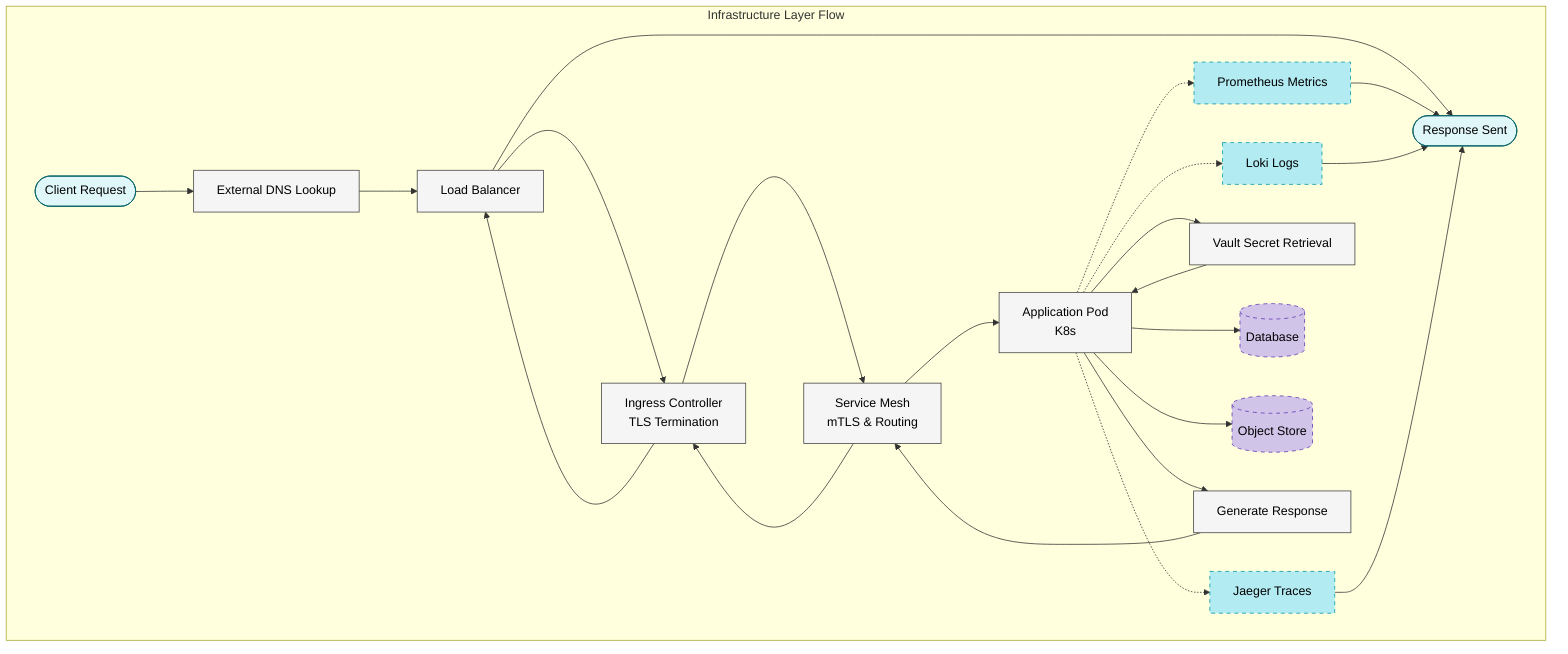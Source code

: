 flowchart LR
  subgraph Infrastructure_Layer_Flow["Infrastructure Layer Flow"]
    direction LR

    %% Start & End
    ST([Client Request]):::start
    END([Response Sent]):::endNode

    %% Network Ingress
    DNS[External DNS Lookup]:::infra
    LB[Load Balancer]:::infra
    IC[Ingress Controller<br/>TLS Termination]:::infra
    SM[Service Mesh<br/>mTLS & Routing]:::infra

    %% Application Hosting
    POD[Application Pod<br/>K8s]:::infra
    VAU[Vault Secret Retrieval]:::infra
    DB[(Database)]:::database
    OBJ[(Object Store)]:::database

    %% Response Path
    RESP[Generate Response]:::infra

    %% Observability
    POD -.-> MET[Prometheus Metrics]:::obs
    POD -.-> LOG[Loki Logs]:::obs
    POD -.-> TR[Jaeger Traces]:::obs

    %% Main Request Flow
    ST --> DNS --> LB --> IC --> SM --> POD
    POD --> VAU --> POD
    POD --> DB
    POD --> OBJ
    POD --> RESP --> SM --> IC --> LB --> END

    %% Observability Collection
    MET --> END
    LOG --> END
    TR --> END
  end

  classDef infra      fill:#f5f5f5,stroke:#424242,color:#000
  classDef database   fill:#d1c4e9,stroke:#5e35b1,stroke-dasharray:5 5,color:#000
  classDef obs        fill:#b2ebf2,stroke:#0097a7,stroke-dasharray:5 5,color:#000
  classDef start      fill:#e0f7fa,stroke:#006064,color:#000
  classDef endNode    fill:#e0f7fa,stroke:#006064,color:#000